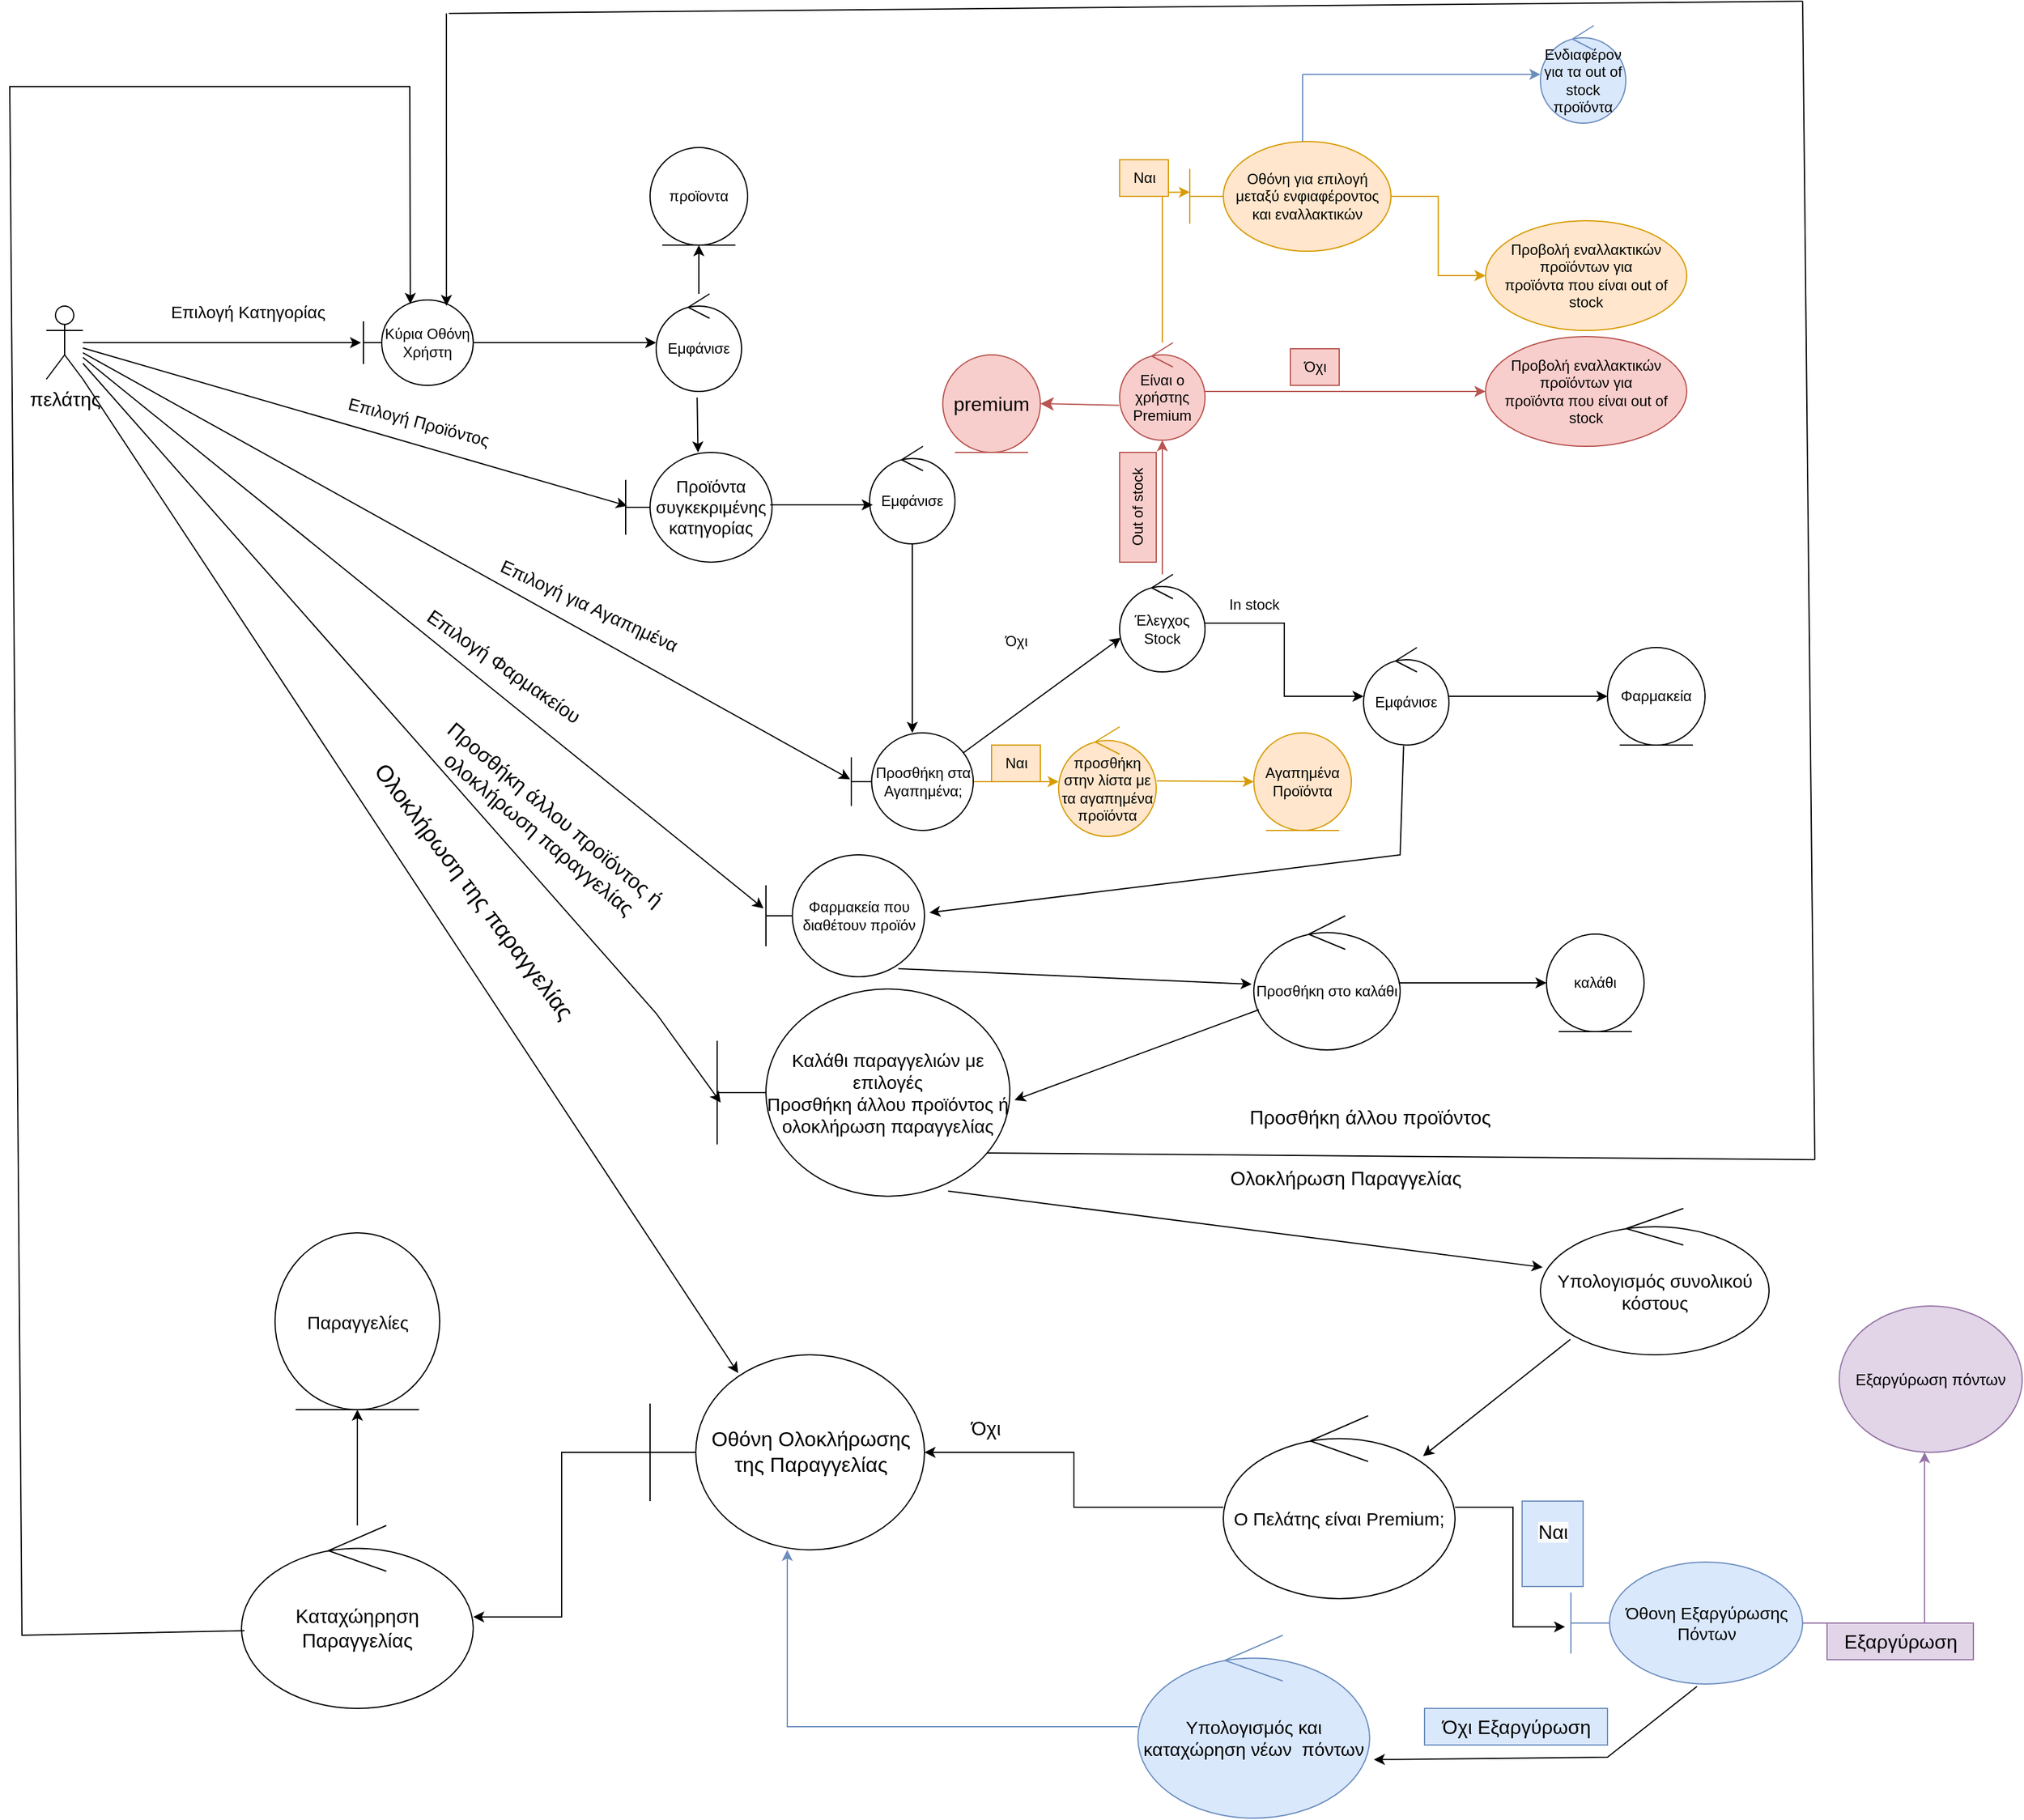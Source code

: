 <mxfile version="21.2.3" type="device">
  <diagram name="Page-1" id="8gLKjmXoiUkpDS6-KEee">
    <mxGraphModel dx="1050" dy="1691" grid="1" gridSize="10" guides="1" tooltips="1" connect="1" arrows="1" fold="1" page="1" pageScale="1" pageWidth="850" pageHeight="1100" math="0" shadow="0">
      <root>
        <mxCell id="0" />
        <mxCell id="1" parent="0" />
        <mxCell id="7J8SJTc09jxHJSIJmYuL-5" style="edgeStyle=orthogonalEdgeStyle;rounded=0;orthogonalLoop=1;jettySize=auto;html=1;entryX=-0.022;entryY=0.5;entryDx=0;entryDy=0;entryPerimeter=0;" parent="1" source="0mSsdc6eGmOm2Ww2mC35-1" target="0mSsdc6eGmOm2Ww2mC35-2" edge="1">
          <mxGeometry relative="1" as="geometry" />
        </mxCell>
        <mxCell id="0mSsdc6eGmOm2Ww2mC35-1" value="πελάτης" style="shape=umlActor;verticalLabelPosition=bottom;verticalAlign=top;html=1;fontSize=16;" parent="1" vertex="1">
          <mxGeometry x="50" y="-210" width="30" height="60" as="geometry" />
        </mxCell>
        <mxCell id="7J8SJTc09jxHJSIJmYuL-10" style="edgeStyle=orthogonalEdgeStyle;rounded=0;orthogonalLoop=1;jettySize=auto;html=1;" parent="1" source="0mSsdc6eGmOm2Ww2mC35-2" target="0mSsdc6eGmOm2Ww2mC35-5" edge="1">
          <mxGeometry relative="1" as="geometry" />
        </mxCell>
        <mxCell id="0mSsdc6eGmOm2Ww2mC35-2" value="Κύρια Οθόνη Χρήστη" style="shape=umlBoundary;whiteSpace=wrap;html=1;" parent="1" vertex="1">
          <mxGeometry x="310" y="-215" width="90" height="70" as="geometry" />
        </mxCell>
        <mxCell id="0mSsdc6eGmOm2Ww2mC35-4" value="Επιλογή Κατηγορίας" style="text;html=1;align=center;verticalAlign=middle;resizable=0;points=[];autosize=1;strokeColor=none;fillColor=none;fontSize=14;" parent="1" vertex="1">
          <mxGeometry x="140" y="-220" width="150" height="30" as="geometry" />
        </mxCell>
        <mxCell id="7J8SJTc09jxHJSIJmYuL-12" style="edgeStyle=orthogonalEdgeStyle;rounded=0;orthogonalLoop=1;jettySize=auto;html=1;entryX=0.5;entryY=1;entryDx=0;entryDy=0;" parent="1" source="0mSsdc6eGmOm2Ww2mC35-5" target="0mSsdc6eGmOm2Ww2mC35-24" edge="1">
          <mxGeometry relative="1" as="geometry" />
        </mxCell>
        <mxCell id="0mSsdc6eGmOm2Ww2mC35-5" value="Εμφάνισε" style="ellipse;shape=umlControl;whiteSpace=wrap;html=1;" parent="1" vertex="1">
          <mxGeometry x="550" y="-220" width="70" height="80" as="geometry" />
        </mxCell>
        <mxCell id="0mSsdc6eGmOm2Ww2mC35-9" value="Προϊόντα συγκεκριμένης&lt;br style=&quot;border-color: var(--border-color); font-size: 14px;&quot;&gt;&lt;span style=&quot;font-size: 14px;&quot;&gt;κατηγορίας&lt;/span&gt;" style="shape=umlBoundary;whiteSpace=wrap;html=1;fontSize=14;" parent="1" vertex="1">
          <mxGeometry x="525" y="-90" width="120" height="90" as="geometry" />
        </mxCell>
        <mxCell id="7J8SJTc09jxHJSIJmYuL-42" style="edgeStyle=orthogonalEdgeStyle;rounded=0;orthogonalLoop=1;jettySize=auto;html=1;" parent="1" source="0mSsdc6eGmOm2Ww2mC35-15" target="7J8SJTc09jxHJSIJmYuL-41" edge="1">
          <mxGeometry relative="1" as="geometry" />
        </mxCell>
        <mxCell id="7J8SJTc09jxHJSIJmYuL-48" style="edgeStyle=orthogonalEdgeStyle;rounded=0;orthogonalLoop=1;jettySize=auto;html=1;fillColor=#f8cecc;strokeColor=#b85450;" parent="1" source="0mSsdc6eGmOm2Ww2mC35-15" target="7J8SJTc09jxHJSIJmYuL-47" edge="1">
          <mxGeometry relative="1" as="geometry" />
        </mxCell>
        <mxCell id="0mSsdc6eGmOm2Ww2mC35-15" value="Έλεγχος Stock&lt;br&gt;" style="ellipse;shape=umlControl;whiteSpace=wrap;html=1;" parent="1" vertex="1">
          <mxGeometry x="930" y="10" width="70" height="80" as="geometry" />
        </mxCell>
        <mxCell id="0mSsdc6eGmOm2Ww2mC35-24" value="προϊοντα" style="ellipse;shape=umlEntity;whiteSpace=wrap;html=1;" parent="1" vertex="1">
          <mxGeometry x="545" y="-340" width="80" height="80" as="geometry" />
        </mxCell>
        <mxCell id="0mSsdc6eGmOm2Ww2mC35-28" value="Προσθήκη στο καλάθι" style="ellipse;shape=umlControl;whiteSpace=wrap;html=1;" parent="1" vertex="1">
          <mxGeometry x="1040" y="290" width="120" height="110" as="geometry" />
        </mxCell>
        <mxCell id="0mSsdc6eGmOm2Ww2mC35-61" value="Ναι" style="text;html=1;align=center;verticalAlign=middle;resizable=0;points=[];autosize=1;strokeColor=#d79b00;fillColor=#ffe6cc;" parent="1" vertex="1">
          <mxGeometry x="825" y="150" width="40" height="30" as="geometry" />
        </mxCell>
        <mxCell id="0mSsdc6eGmOm2Ww2mC35-95" value="Εξαργύρωση πόντων" style="ellipse;whiteSpace=wrap;html=1;fontSize=13;fillColor=#e1d5e7;strokeColor=#9673a6;" parent="1" vertex="1">
          <mxGeometry x="1520" y="610" width="150" height="120" as="geometry" />
        </mxCell>
        <mxCell id="7J8SJTc09jxHJSIJmYuL-30" style="edgeStyle=orthogonalEdgeStyle;rounded=0;orthogonalLoop=1;jettySize=auto;html=1;" parent="1" source="0mSsdc6eGmOm2Ww2mC35-108" target="7J8SJTc09jxHJSIJmYuL-24" edge="1">
          <mxGeometry relative="1" as="geometry" />
        </mxCell>
        <mxCell id="0mSsdc6eGmOm2Ww2mC35-108" value="Εμφάνισε" style="ellipse;shape=umlControl;whiteSpace=wrap;html=1;" parent="1" vertex="1">
          <mxGeometry x="725" y="-95" width="70" height="80" as="geometry" />
        </mxCell>
        <mxCell id="7J8SJTc09jxHJSIJmYuL-20" value="" style="endArrow=classic;html=1;rounded=0;entryX=0.01;entryY=0.487;entryDx=0;entryDy=0;entryPerimeter=0;" parent="1" source="0mSsdc6eGmOm2Ww2mC35-1" target="0mSsdc6eGmOm2Ww2mC35-9" edge="1">
          <mxGeometry width="50" height="50" relative="1" as="geometry">
            <mxPoint x="460" as="sourcePoint" />
            <mxPoint x="510" y="-50" as="targetPoint" />
          </mxGeometry>
        </mxCell>
        <mxCell id="7J8SJTc09jxHJSIJmYuL-21" value="Επιλογή&amp;nbsp;Προϊόντος&lt;br style=&quot;font-size: 14px;&quot;&gt;" style="text;html=1;align=center;verticalAlign=middle;resizable=0;points=[];autosize=1;strokeColor=none;fillColor=none;rotation=15;fontSize=14;" parent="1" vertex="1">
          <mxGeometry x="285" y="-130" width="140" height="30" as="geometry" />
        </mxCell>
        <mxCell id="7J8SJTc09jxHJSIJmYuL-33" style="edgeStyle=orthogonalEdgeStyle;rounded=0;orthogonalLoop=1;jettySize=auto;html=1;fillColor=#ffe6cc;strokeColor=#d79b00;" parent="1" source="7J8SJTc09jxHJSIJmYuL-24" target="n6lTm7n-ACGcEFzcFkht-1" edge="1">
          <mxGeometry relative="1" as="geometry">
            <mxPoint x="920" y="182.5" as="targetPoint" />
          </mxGeometry>
        </mxCell>
        <mxCell id="7J8SJTc09jxHJSIJmYuL-24" value="Προσθήκη στα Αγαπημένα;" style="shape=umlBoundary;whiteSpace=wrap;html=1;" parent="1" vertex="1">
          <mxGeometry x="710" y="140" width="100" height="80" as="geometry" />
        </mxCell>
        <mxCell id="7J8SJTc09jxHJSIJmYuL-31" value="" style="endArrow=classic;html=1;rounded=0;entryX=-0.01;entryY=0.475;entryDx=0;entryDy=0;entryPerimeter=0;" parent="1" source="0mSsdc6eGmOm2Ww2mC35-1" target="7J8SJTc09jxHJSIJmYuL-24" edge="1">
          <mxGeometry width="50" height="50" relative="1" as="geometry">
            <mxPoint x="500" y="200" as="sourcePoint" />
            <mxPoint x="550" y="150" as="targetPoint" />
          </mxGeometry>
        </mxCell>
        <mxCell id="7J8SJTc09jxHJSIJmYuL-32" value="Επιλογή για Αγαπημένα" style="text;html=1;align=center;verticalAlign=middle;resizable=0;points=[];autosize=1;strokeColor=none;fillColor=none;rotation=25;fontSize=15;" parent="1" vertex="1">
          <mxGeometry x="405" y="20" width="180" height="30" as="geometry" />
        </mxCell>
        <mxCell id="7J8SJTc09jxHJSIJmYuL-35" value="" style="endArrow=classic;html=1;rounded=0;entryX=0.014;entryY=0.65;entryDx=0;entryDy=0;entryPerimeter=0;exitX=0.92;exitY=0.203;exitDx=0;exitDy=0;exitPerimeter=0;" parent="1" source="7J8SJTc09jxHJSIJmYuL-24" target="0mSsdc6eGmOm2Ww2mC35-15" edge="1">
          <mxGeometry width="50" height="50" relative="1" as="geometry">
            <mxPoint x="805" y="100" as="sourcePoint" />
            <mxPoint x="855" y="50" as="targetPoint" />
          </mxGeometry>
        </mxCell>
        <mxCell id="7J8SJTc09jxHJSIJmYuL-39" value="Όχι&lt;br&gt;" style="text;html=1;align=center;verticalAlign=middle;resizable=0;points=[];autosize=1;strokeColor=none;fillColor=none;" parent="1" vertex="1">
          <mxGeometry x="825" y="50" width="40" height="30" as="geometry" />
        </mxCell>
        <mxCell id="7J8SJTc09jxHJSIJmYuL-45" style="edgeStyle=orthogonalEdgeStyle;rounded=0;orthogonalLoop=1;jettySize=auto;html=1;" parent="1" source="7J8SJTc09jxHJSIJmYuL-41" target="7J8SJTc09jxHJSIJmYuL-44" edge="1">
          <mxGeometry relative="1" as="geometry" />
        </mxCell>
        <mxCell id="7J8SJTc09jxHJSIJmYuL-41" value="Εμφάνισε" style="ellipse;shape=umlControl;whiteSpace=wrap;html=1;" parent="1" vertex="1">
          <mxGeometry x="1130" y="70" width="70" height="80" as="geometry" />
        </mxCell>
        <mxCell id="7J8SJTc09jxHJSIJmYuL-43" value="In stock&lt;br&gt;" style="text;html=1;align=center;verticalAlign=middle;resizable=0;points=[];autosize=1;strokeColor=none;fillColor=none;" parent="1" vertex="1">
          <mxGeometry x="1010" y="20" width="60" height="30" as="geometry" />
        </mxCell>
        <mxCell id="7J8SJTc09jxHJSIJmYuL-44" value="Φαρμακεία" style="ellipse;shape=umlEntity;whiteSpace=wrap;html=1;" parent="1" vertex="1">
          <mxGeometry x="1330" y="70" width="80" height="80" as="geometry" />
        </mxCell>
        <mxCell id="7J8SJTc09jxHJSIJmYuL-51" style="edgeStyle=orthogonalEdgeStyle;rounded=0;orthogonalLoop=1;jettySize=auto;html=1;entryX=0;entryY=0.463;entryDx=0;entryDy=0;entryPerimeter=0;fillColor=#ffe6cc;strokeColor=#d79b00;" parent="1" source="7J8SJTc09jxHJSIJmYuL-47" target="7J8SJTc09jxHJSIJmYuL-50" edge="1">
          <mxGeometry relative="1" as="geometry" />
        </mxCell>
        <mxCell id="7J8SJTc09jxHJSIJmYuL-60" style="edgeStyle=orthogonalEdgeStyle;rounded=0;orthogonalLoop=1;jettySize=auto;html=1;fillColor=#f8cecc;strokeColor=#b85450;" parent="1" source="7J8SJTc09jxHJSIJmYuL-47" target="7J8SJTc09jxHJSIJmYuL-59" edge="1">
          <mxGeometry relative="1" as="geometry" />
        </mxCell>
        <mxCell id="7J8SJTc09jxHJSIJmYuL-47" value="Είναι ο χρήστης Premium" style="ellipse;shape=umlControl;whiteSpace=wrap;html=1;fillColor=#f8cecc;strokeColor=#b85450;" parent="1" vertex="1">
          <mxGeometry x="930" y="-180" width="70" height="80" as="geometry" />
        </mxCell>
        <mxCell id="7J8SJTc09jxHJSIJmYuL-49" value="Out of stock" style="text;html=1;align=center;verticalAlign=middle;resizable=0;points=[];autosize=1;strokeColor=#b85450;fillColor=#f8cecc;rotation=-90;" parent="1" vertex="1">
          <mxGeometry x="900" y="-60" width="90" height="30" as="geometry" />
        </mxCell>
        <mxCell id="7J8SJTc09jxHJSIJmYuL-54" style="edgeStyle=orthogonalEdgeStyle;rounded=0;orthogonalLoop=1;jettySize=auto;html=1;entryX=0;entryY=0.5;entryDx=0;entryDy=0;fillColor=#ffe6cc;strokeColor=#d79b00;" parent="1" source="7J8SJTc09jxHJSIJmYuL-50" target="7J8SJTc09jxHJSIJmYuL-53" edge="1">
          <mxGeometry relative="1" as="geometry" />
        </mxCell>
        <mxCell id="7J8SJTc09jxHJSIJmYuL-50" value="Οθόνη για επιλογή μεταξύ ενφιαφέροντος και εναλλακτικών" style="shape=umlBoundary;whiteSpace=wrap;html=1;fillColor=#ffe6cc;strokeColor=#d79b00;" parent="1" vertex="1">
          <mxGeometry x="987.5" y="-345" width="165" height="90" as="geometry" />
        </mxCell>
        <mxCell id="7J8SJTc09jxHJSIJmYuL-52" value="Ναι" style="text;html=1;align=center;verticalAlign=middle;resizable=0;points=[];autosize=1;strokeColor=#d79b00;fillColor=#ffe6cc;" parent="1" vertex="1">
          <mxGeometry x="930" y="-330" width="40" height="30" as="geometry" />
        </mxCell>
        <mxCell id="7J8SJTc09jxHJSIJmYuL-53" value="Προβολή εναλλακτικών προϊόντων για&lt;br style=&quot;border-color: var(--border-color);&quot;&gt;προϊόντα που είναι out of stock" style="ellipse;whiteSpace=wrap;html=1;fillColor=#ffe6cc;strokeColor=#d79b00;" parent="1" vertex="1">
          <mxGeometry x="1230" y="-280" width="165" height="90" as="geometry" />
        </mxCell>
        <mxCell id="7J8SJTc09jxHJSIJmYuL-57" value="" style="endArrow=none;html=1;rounded=0;fillColor=#dae8fc;strokeColor=#6c8ebf;" parent="1" edge="1">
          <mxGeometry width="50" height="50" relative="1" as="geometry">
            <mxPoint x="1080" y="-345" as="sourcePoint" />
            <mxPoint x="1080" y="-400" as="targetPoint" />
          </mxGeometry>
        </mxCell>
        <mxCell id="7J8SJTc09jxHJSIJmYuL-58" value="" style="endArrow=classic;html=1;rounded=0;fillColor=#dae8fc;strokeColor=#6c8ebf;" parent="1" target="T75gUlF7wJZv2YJE5uCx-1" edge="1">
          <mxGeometry width="50" height="50" relative="1" as="geometry">
            <mxPoint x="1080" y="-400" as="sourcePoint" />
            <mxPoint x="1260" y="-400" as="targetPoint" />
          </mxGeometry>
        </mxCell>
        <mxCell id="7J8SJTc09jxHJSIJmYuL-59" value="Προβολή εναλλακτικών προϊόντων για&lt;br style=&quot;border-color: var(--border-color);&quot;&gt;προϊόντα που είναι out of stock" style="ellipse;whiteSpace=wrap;html=1;fillColor=#f8cecc;strokeColor=#b85450;" parent="1" vertex="1">
          <mxGeometry x="1230" y="-185" width="165" height="90" as="geometry" />
        </mxCell>
        <mxCell id="7J8SJTc09jxHJSIJmYuL-61" value="Όχι&lt;br&gt;" style="text;html=1;align=center;verticalAlign=middle;resizable=0;points=[];autosize=1;strokeColor=#b85450;fillColor=#f8cecc;" parent="1" vertex="1">
          <mxGeometry x="1070" y="-175" width="40" height="30" as="geometry" />
        </mxCell>
        <mxCell id="7J8SJTc09jxHJSIJmYuL-63" value="Φαρμακεία που διαθέτουν&amp;nbsp;προϊόν" style="shape=umlBoundary;whiteSpace=wrap;html=1;" parent="1" vertex="1">
          <mxGeometry x="640" y="240" width="130" height="100" as="geometry" />
        </mxCell>
        <mxCell id="7J8SJTc09jxHJSIJmYuL-64" value="" style="endArrow=classic;html=1;rounded=0;entryX=-0.015;entryY=0.44;entryDx=0;entryDy=0;entryPerimeter=0;" parent="1" source="0mSsdc6eGmOm2Ww2mC35-1" target="7J8SJTc09jxHJSIJmYuL-63" edge="1">
          <mxGeometry width="50" height="50" relative="1" as="geometry">
            <mxPoint x="670" y="90" as="sourcePoint" />
            <mxPoint x="720" y="40" as="targetPoint" />
          </mxGeometry>
        </mxCell>
        <mxCell id="7J8SJTc09jxHJSIJmYuL-65" value="Επιλογή Φαρμακείου" style="text;html=1;align=center;verticalAlign=middle;resizable=0;points=[];autosize=1;strokeColor=none;fillColor=none;rotation=35;fontSize=16;" parent="1" vertex="1">
          <mxGeometry x="340" y="70" width="170" height="30" as="geometry" />
        </mxCell>
        <mxCell id="7J8SJTc09jxHJSIJmYuL-69" value="" style="endArrow=classic;html=1;rounded=0;entryX=-0.014;entryY=0.51;entryDx=0;entryDy=0;entryPerimeter=0;exitX=0.835;exitY=0.934;exitDx=0;exitDy=0;exitPerimeter=0;" parent="1" source="7J8SJTc09jxHJSIJmYuL-63" target="0mSsdc6eGmOm2Ww2mC35-28" edge="1">
          <mxGeometry width="50" height="50" relative="1" as="geometry">
            <mxPoint x="670" y="510" as="sourcePoint" />
            <mxPoint x="720" y="460" as="targetPoint" />
          </mxGeometry>
        </mxCell>
        <mxCell id="7J8SJTc09jxHJSIJmYuL-70" value="&lt;font style=&quot;font-size: 15px;&quot;&gt;Καλάθι παραγγελιών με επιλογές&lt;br style=&quot;border-color: var(--border-color); font-size: 15px;&quot;&gt;&lt;span style=&quot;font-size: 15px;&quot;&gt;Προσθήκη άλλου προϊόντος ή&lt;/span&gt;&lt;br style=&quot;border-color: var(--border-color); font-size: 15px;&quot;&gt;&lt;span style=&quot;font-size: 15px;&quot;&gt;ολοκλήρωση παραγγελίας&lt;/span&gt;&lt;/font&gt;" style="shape=umlBoundary;whiteSpace=wrap;html=1;fontSize=15;" parent="1" vertex="1">
          <mxGeometry x="600" y="350" width="240" height="170" as="geometry" />
        </mxCell>
        <mxCell id="7J8SJTc09jxHJSIJmYuL-71" value="" style="endArrow=classic;html=1;rounded=0;entryX=0.012;entryY=0.548;entryDx=0;entryDy=0;entryPerimeter=0;" parent="1" source="0mSsdc6eGmOm2Ww2mC35-1" target="7J8SJTc09jxHJSIJmYuL-70" edge="1">
          <mxGeometry width="50" height="50" relative="1" as="geometry">
            <mxPoint x="670" y="80" as="sourcePoint" />
            <mxPoint x="720" y="30" as="targetPoint" />
            <Array as="points">
              <mxPoint x="550" y="370" />
            </Array>
          </mxGeometry>
        </mxCell>
        <mxCell id="7J8SJTc09jxHJSIJmYuL-72" value="Προσθήκη άλλου προϊόντος ή&lt;br style=&quot;border-color: var(--border-color); font-size: 17px;&quot;&gt;&lt;span style=&quot;font-size: 17px;&quot;&gt;ολοκλήρωση παραγγελίας&lt;/span&gt;" style="text;html=1;align=center;verticalAlign=middle;resizable=0;points=[];autosize=1;strokeColor=none;fillColor=none;rotation=40;fontSize=17;" parent="1" vertex="1">
          <mxGeometry x="335" y="190" width="250" height="50" as="geometry" />
        </mxCell>
        <mxCell id="7J8SJTc09jxHJSIJmYuL-73" value="" style="endArrow=classic;html=1;rounded=0;entryX=1.016;entryY=0.536;entryDx=0;entryDy=0;entryPerimeter=0;exitX=0.035;exitY=0.7;exitDx=0;exitDy=0;exitPerimeter=0;" parent="1" source="0mSsdc6eGmOm2Ww2mC35-28" target="7J8SJTc09jxHJSIJmYuL-70" edge="1">
          <mxGeometry width="50" height="50" relative="1" as="geometry">
            <mxPoint x="670" y="70" as="sourcePoint" />
            <mxPoint x="720" y="20" as="targetPoint" />
          </mxGeometry>
        </mxCell>
        <mxCell id="7J8SJTc09jxHJSIJmYuL-74" value="" style="endArrow=none;html=1;rounded=0;exitX=0.922;exitY=0.791;exitDx=0;exitDy=0;exitPerimeter=0;" parent="1" source="7J8SJTc09jxHJSIJmYuL-70" edge="1">
          <mxGeometry width="50" height="50" relative="1" as="geometry">
            <mxPoint x="915" y="465" as="sourcePoint" />
            <mxPoint x="1500" y="490" as="targetPoint" />
          </mxGeometry>
        </mxCell>
        <mxCell id="7J8SJTc09jxHJSIJmYuL-75" value="" style="endArrow=none;html=1;rounded=0;" parent="1" edge="1">
          <mxGeometry width="50" height="50" relative="1" as="geometry">
            <mxPoint x="1500" y="490" as="sourcePoint" />
            <mxPoint x="1490" y="-460" as="targetPoint" />
          </mxGeometry>
        </mxCell>
        <mxCell id="7J8SJTc09jxHJSIJmYuL-76" value="" style="endArrow=none;html=1;rounded=0;" parent="1" edge="1">
          <mxGeometry width="50" height="50" relative="1" as="geometry">
            <mxPoint x="380" y="-450" as="sourcePoint" />
            <mxPoint x="1490" y="-460" as="targetPoint" />
          </mxGeometry>
        </mxCell>
        <mxCell id="7J8SJTc09jxHJSIJmYuL-77" value="" style="endArrow=classic;html=1;rounded=0;entryX=0.756;entryY=0.069;entryDx=0;entryDy=0;entryPerimeter=0;" parent="1" target="0mSsdc6eGmOm2Ww2mC35-2" edge="1">
          <mxGeometry width="50" height="50" relative="1" as="geometry">
            <mxPoint x="378" y="-450" as="sourcePoint" />
            <mxPoint x="720" y="20" as="targetPoint" />
          </mxGeometry>
        </mxCell>
        <mxCell id="7J8SJTc09jxHJSIJmYuL-78" value="Προσθήκη άλλου προϊόντος" style="text;html=1;align=center;verticalAlign=middle;resizable=0;points=[];autosize=1;strokeColor=none;fillColor=none;rotation=0;fontSize=16;" parent="1" vertex="1">
          <mxGeometry x="1025" y="440" width="220" height="30" as="geometry" />
        </mxCell>
        <mxCell id="7J8SJTc09jxHJSIJmYuL-107" style="edgeStyle=orthogonalEdgeStyle;rounded=0;orthogonalLoop=1;jettySize=auto;html=1;" parent="1" source="7J8SJTc09jxHJSIJmYuL-79" target="7J8SJTc09jxHJSIJmYuL-106" edge="1">
          <mxGeometry relative="1" as="geometry" />
        </mxCell>
        <mxCell id="7J8SJTc09jxHJSIJmYuL-79" value="&lt;span style=&quot;font-size: 17px;&quot;&gt;Οθόνη Ολοκλήρωσης της Παραγγελίας&lt;/span&gt;" style="shape=umlBoundary;whiteSpace=wrap;html=1;fontSize=17;" parent="1" vertex="1">
          <mxGeometry x="545" y="650" width="225" height="160" as="geometry" />
        </mxCell>
        <mxCell id="7J8SJTc09jxHJSIJmYuL-81" value="&lt;font style=&quot;font-size: 15px;&quot;&gt;Υπολογισμός συνολικού κόστους&lt;/font&gt;" style="ellipse;shape=umlControl;whiteSpace=wrap;html=1;" parent="1" vertex="1">
          <mxGeometry x="1275" y="530" width="187.5" height="120" as="geometry" />
        </mxCell>
        <mxCell id="7J8SJTc09jxHJSIJmYuL-83" value="" style="endArrow=classic;html=1;rounded=0;exitX=0.789;exitY=0.975;exitDx=0;exitDy=0;exitPerimeter=0;" parent="1" source="7J8SJTc09jxHJSIJmYuL-70" target="7J8SJTc09jxHJSIJmYuL-81" edge="1">
          <mxGeometry width="50" height="50" relative="1" as="geometry">
            <mxPoint x="620" y="170" as="sourcePoint" />
            <mxPoint x="670" y="120" as="targetPoint" />
          </mxGeometry>
        </mxCell>
        <mxCell id="7J8SJTc09jxHJSIJmYuL-84" value="&lt;font style=&quot;font-size: 16px;&quot;&gt;Ολοκλήρωση Παραγγελίας&lt;/font&gt;" style="text;html=1;align=center;verticalAlign=middle;resizable=0;points=[];autosize=1;strokeColor=none;fillColor=none;rotation=0;" parent="1" vertex="1">
          <mxGeometry x="1010" y="490" width="210" height="30" as="geometry" />
        </mxCell>
        <mxCell id="7J8SJTc09jxHJSIJmYuL-95" style="edgeStyle=orthogonalEdgeStyle;rounded=0;orthogonalLoop=1;jettySize=auto;html=1;entryX=-0.025;entryY=0.531;entryDx=0;entryDy=0;entryPerimeter=0;" parent="1" source="7J8SJTc09jxHJSIJmYuL-85" target="7J8SJTc09jxHJSIJmYuL-94" edge="1">
          <mxGeometry relative="1" as="geometry" />
        </mxCell>
        <mxCell id="7J8SJTc09jxHJSIJmYuL-99" style="edgeStyle=orthogonalEdgeStyle;rounded=0;orthogonalLoop=1;jettySize=auto;html=1;" parent="1" source="7J8SJTc09jxHJSIJmYuL-85" target="7J8SJTc09jxHJSIJmYuL-79" edge="1">
          <mxGeometry relative="1" as="geometry" />
        </mxCell>
        <mxCell id="7J8SJTc09jxHJSIJmYuL-85" value="O Πελάτης είναι Premium;" style="ellipse;shape=umlControl;whiteSpace=wrap;html=1;fontSize=15;" parent="1" vertex="1">
          <mxGeometry x="1015" y="700" width="190" height="150" as="geometry" />
        </mxCell>
        <mxCell id="7J8SJTc09jxHJSIJmYuL-86" value="" style="endArrow=classic;html=1;rounded=0;entryX=0.862;entryY=0.221;entryDx=0;entryDy=0;entryPerimeter=0;exitX=0.131;exitY=0.895;exitDx=0;exitDy=0;exitPerimeter=0;" parent="1" source="7J8SJTc09jxHJSIJmYuL-81" target="7J8SJTc09jxHJSIJmYuL-85" edge="1">
          <mxGeometry width="50" height="50" relative="1" as="geometry">
            <mxPoint x="620" y="280" as="sourcePoint" />
            <mxPoint x="670" y="230" as="targetPoint" />
          </mxGeometry>
        </mxCell>
        <mxCell id="7J8SJTc09jxHJSIJmYuL-91" value="" style="endArrow=classic;html=1;rounded=0;exitX=1;exitY=1;exitDx=0;exitDy=0;exitPerimeter=0;entryX=0.321;entryY=0.094;entryDx=0;entryDy=0;entryPerimeter=0;" parent="1" source="0mSsdc6eGmOm2Ww2mC35-1" target="7J8SJTc09jxHJSIJmYuL-79" edge="1">
          <mxGeometry width="50" height="50" relative="1" as="geometry">
            <mxPoint x="620" y="280" as="sourcePoint" />
            <mxPoint x="670" y="230" as="targetPoint" />
          </mxGeometry>
        </mxCell>
        <mxCell id="7J8SJTc09jxHJSIJmYuL-93" value="Ολοκλήρωση της παραγγελίας" style="text;html=1;align=center;verticalAlign=middle;resizable=0;points=[];autosize=1;strokeColor=none;fillColor=none;rotation=53;fontSize=19;" parent="1" vertex="1">
          <mxGeometry x="260" y="250.0" width="280" height="40" as="geometry" />
        </mxCell>
        <mxCell id="7J8SJTc09jxHJSIJmYuL-97" style="edgeStyle=orthogonalEdgeStyle;rounded=0;orthogonalLoop=1;jettySize=auto;html=1;fillColor=#e1d5e7;strokeColor=#9673a6;" parent="1" source="7J8SJTc09jxHJSIJmYuL-94" target="0mSsdc6eGmOm2Ww2mC35-95" edge="1">
          <mxGeometry relative="1" as="geometry">
            <Array as="points">
              <mxPoint x="1590" y="870" />
            </Array>
          </mxGeometry>
        </mxCell>
        <mxCell id="7J8SJTc09jxHJSIJmYuL-94" value="&lt;span style=&quot;font-size: 14px;&quot;&gt;Όθονη Εξαργύρωσης Πόντων&lt;/span&gt;" style="shape=umlBoundary;whiteSpace=wrap;html=1;fillColor=#dae8fc;strokeColor=#6c8ebf;" parent="1" vertex="1">
          <mxGeometry x="1300" y="820" width="190" height="100" as="geometry" />
        </mxCell>
        <mxCell id="7J8SJTc09jxHJSIJmYuL-96" value="&#xa;&lt;span style=&quot;color: rgb(0, 0, 0); font-family: Helvetica; font-size: 16px; font-style: normal; font-variant-ligatures: normal; font-variant-caps: normal; font-weight: 400; letter-spacing: normal; orphans: 2; text-align: center; text-indent: 0px; text-transform: none; widows: 2; word-spacing: 0px; -webkit-text-stroke-width: 0px; background-color: rgb(251, 251, 251); text-decoration-thickness: initial; text-decoration-style: initial; text-decoration-color: initial; float: none; display: inline !important;&quot;&gt;Ναι&lt;/span&gt;&#xa;&#xa;" style="text;html=1;align=center;verticalAlign=middle;resizable=0;points=[];autosize=1;strokeColor=#6c8ebf;fillColor=#dae8fc;fontSize=16;" parent="1" vertex="1">
          <mxGeometry x="1260" y="770" width="50" height="70" as="geometry" />
        </mxCell>
        <mxCell id="7J8SJTc09jxHJSIJmYuL-98" value="&lt;font style=&quot;font-size: 16px;&quot;&gt;Εξαργύρωση&lt;/font&gt;" style="text;html=1;align=center;verticalAlign=middle;resizable=0;points=[];autosize=1;strokeColor=#9673a6;fillColor=#e1d5e7;rotation=0;" parent="1" vertex="1">
          <mxGeometry x="1510" y="870" width="120" height="30" as="geometry" />
        </mxCell>
        <mxCell id="7J8SJTc09jxHJSIJmYuL-100" value="Όχι" style="text;html=1;align=center;verticalAlign=middle;resizable=0;points=[];autosize=1;strokeColor=none;fillColor=none;fontSize=16;" parent="1" vertex="1">
          <mxGeometry x="795" y="695" width="50" height="30" as="geometry" />
        </mxCell>
        <mxCell id="7J8SJTc09jxHJSIJmYuL-105" style="edgeStyle=orthogonalEdgeStyle;rounded=0;orthogonalLoop=1;jettySize=auto;html=1;fillColor=#dae8fc;strokeColor=#6c8ebf;" parent="1" source="7J8SJTc09jxHJSIJmYuL-101" target="7J8SJTc09jxHJSIJmYuL-79" edge="1">
          <mxGeometry relative="1" as="geometry" />
        </mxCell>
        <mxCell id="7J8SJTc09jxHJSIJmYuL-101" value="Υπολογισμός και καταχώρηση νέων&amp;nbsp; πόντων" style="ellipse;shape=umlControl;whiteSpace=wrap;html=1;fontSize=15;fillColor=#dae8fc;strokeColor=#6c8ebf;" parent="1" vertex="1">
          <mxGeometry x="945" y="880" width="190" height="150" as="geometry" />
        </mxCell>
        <mxCell id="7J8SJTc09jxHJSIJmYuL-103" value="" style="endArrow=classic;html=1;rounded=0;entryX=1.018;entryY=0.68;entryDx=0;entryDy=0;entryPerimeter=0;exitX=0.544;exitY=1.02;exitDx=0;exitDy=0;exitPerimeter=0;" parent="1" source="7J8SJTc09jxHJSIJmYuL-94" target="7J8SJTc09jxHJSIJmYuL-101" edge="1">
          <mxGeometry width="50" height="50" relative="1" as="geometry">
            <mxPoint x="520" y="970" as="sourcePoint" />
            <mxPoint x="570" y="920" as="targetPoint" />
            <Array as="points">
              <mxPoint x="1330" y="980" />
            </Array>
          </mxGeometry>
        </mxCell>
        <mxCell id="7J8SJTc09jxHJSIJmYuL-104" value="&lt;font style=&quot;font-size: 16px;&quot;&gt;Όχι Εξαργύρωση&lt;/font&gt;" style="text;html=1;align=center;verticalAlign=middle;resizable=0;points=[];autosize=1;strokeColor=#6c8ebf;fillColor=#dae8fc;rotation=0;" parent="1" vertex="1">
          <mxGeometry x="1180" y="940" width="150" height="30" as="geometry" />
        </mxCell>
        <mxCell id="7J8SJTc09jxHJSIJmYuL-109" style="edgeStyle=orthogonalEdgeStyle;rounded=0;orthogonalLoop=1;jettySize=auto;html=1;" parent="1" source="7J8SJTc09jxHJSIJmYuL-106" target="7J8SJTc09jxHJSIJmYuL-108" edge="1">
          <mxGeometry relative="1" as="geometry" />
        </mxCell>
        <mxCell id="7J8SJTc09jxHJSIJmYuL-106" value="Καταχώηρηση Παραγγελίας" style="ellipse;shape=umlControl;whiteSpace=wrap;html=1;fontSize=16;" parent="1" vertex="1">
          <mxGeometry x="210" y="790" width="190" height="150" as="geometry" />
        </mxCell>
        <mxCell id="7J8SJTc09jxHJSIJmYuL-108" value="&lt;font style=&quot;font-size: 15px;&quot;&gt;Παραγγελίες&lt;/font&gt;" style="ellipse;shape=umlEntity;whiteSpace=wrap;html=1;" parent="1" vertex="1">
          <mxGeometry x="237.5" y="550" width="135" height="145" as="geometry" />
        </mxCell>
        <mxCell id="v3bIDm9uozYSWbY9ADvY-3" value="" style="endArrow=classic;html=1;rounded=0;exitX=0.48;exitY=1.063;exitDx=0;exitDy=0;exitPerimeter=0;" parent="1" source="0mSsdc6eGmOm2Ww2mC35-5" target="0mSsdc6eGmOm2Ww2mC35-9" edge="1">
          <mxGeometry width="50" height="50" relative="1" as="geometry">
            <mxPoint x="510" y="-40" as="sourcePoint" />
            <mxPoint x="560" y="-90" as="targetPoint" />
          </mxGeometry>
        </mxCell>
        <mxCell id="v3bIDm9uozYSWbY9ADvY-4" value="" style="endArrow=classic;html=1;rounded=0;entryX=0.037;entryY=0.6;entryDx=0;entryDy=0;entryPerimeter=0;exitX=0.988;exitY=0.478;exitDx=0;exitDy=0;exitPerimeter=0;" parent="1" source="0mSsdc6eGmOm2Ww2mC35-9" target="0mSsdc6eGmOm2Ww2mC35-108" edge="1">
          <mxGeometry width="50" height="50" relative="1" as="geometry">
            <mxPoint x="510" y="-40" as="sourcePoint" />
            <mxPoint x="560" y="-90" as="targetPoint" />
          </mxGeometry>
        </mxCell>
        <mxCell id="v3bIDm9uozYSWbY9ADvY-5" value="Αγαπημένα Προϊόντα" style="ellipse;shape=umlEntity;whiteSpace=wrap;html=1;fillColor=#ffe6cc;strokeColor=#d79b00;" parent="1" vertex="1">
          <mxGeometry x="1040" y="140" width="80" height="80" as="geometry" />
        </mxCell>
        <mxCell id="v3bIDm9uozYSWbY9ADvY-7" value="" style="endArrow=classic;html=1;rounded=0;exitX=0.469;exitY=1.008;exitDx=0;exitDy=0;exitPerimeter=0;entryX=1.031;entryY=0.474;entryDx=0;entryDy=0;entryPerimeter=0;" parent="1" source="7J8SJTc09jxHJSIJmYuL-41" target="7J8SJTc09jxHJSIJmYuL-63" edge="1">
          <mxGeometry width="50" height="50" relative="1" as="geometry">
            <mxPoint x="820" y="160" as="sourcePoint" />
            <mxPoint x="870" y="110" as="targetPoint" />
            <Array as="points">
              <mxPoint x="1160" y="240" />
            </Array>
          </mxGeometry>
        </mxCell>
        <mxCell id="v3bIDm9uozYSWbY9ADvY-8" value="" style="endArrow=classic;html=1;rounded=0;exitX=0.013;exitY=0.575;exitDx=0;exitDy=0;exitPerimeter=0;entryX=0.427;entryY=0.046;entryDx=0;entryDy=0;entryPerimeter=0;" parent="1" source="7J8SJTc09jxHJSIJmYuL-106" target="0mSsdc6eGmOm2Ww2mC35-2" edge="1">
          <mxGeometry width="50" height="50" relative="1" as="geometry">
            <mxPoint x="420" y="860" as="sourcePoint" />
            <mxPoint x="470" y="810" as="targetPoint" />
            <Array as="points">
              <mxPoint x="30" y="880" />
              <mxPoint x="20" y="-390" />
              <mxPoint x="348" y="-390" />
            </Array>
          </mxGeometry>
        </mxCell>
        <mxCell id="n6lTm7n-ACGcEFzcFkht-1" value="προσθήκη στην λίστα με τα αγαπημένα προϊόντα" style="ellipse;shape=umlControl;whiteSpace=wrap;html=1;fillColor=#ffe6cc;strokeColor=#d79b00;" parent="1" vertex="1">
          <mxGeometry x="880" y="135" width="80" height="90" as="geometry" />
        </mxCell>
        <mxCell id="n6lTm7n-ACGcEFzcFkht-2" value="" style="endArrow=classic;html=1;rounded=0;entryX=0;entryY=0.5;entryDx=0;entryDy=0;exitX=1.005;exitY=0.493;exitDx=0;exitDy=0;exitPerimeter=0;fillColor=#ffe6cc;strokeColor=#d79b00;" parent="1" source="n6lTm7n-ACGcEFzcFkht-1" target="v3bIDm9uozYSWbY9ADvY-5" edge="1">
          <mxGeometry width="50" height="50" relative="1" as="geometry">
            <mxPoint x="900" y="220" as="sourcePoint" />
            <mxPoint x="950" y="170" as="targetPoint" />
          </mxGeometry>
        </mxCell>
        <mxCell id="n6lTm7n-ACGcEFzcFkht-3" value="καλάθι" style="ellipse;shape=umlEntity;whiteSpace=wrap;html=1;" parent="1" vertex="1">
          <mxGeometry x="1280" y="305" width="80" height="80" as="geometry" />
        </mxCell>
        <mxCell id="n6lTm7n-ACGcEFzcFkht-4" value="" style="endArrow=classic;html=1;rounded=0;entryX=0;entryY=0.5;entryDx=0;entryDy=0;exitX=0.99;exitY=0.5;exitDx=0;exitDy=0;exitPerimeter=0;" parent="1" source="0mSsdc6eGmOm2Ww2mC35-28" target="n6lTm7n-ACGcEFzcFkht-3" edge="1">
          <mxGeometry width="50" height="50" relative="1" as="geometry">
            <mxPoint x="1040" y="420" as="sourcePoint" />
            <mxPoint x="1090" y="370" as="targetPoint" />
          </mxGeometry>
        </mxCell>
        <mxCell id="T75gUlF7wJZv2YJE5uCx-1" value="Ενδιαφέρον για τα out of stock προϊόντα" style="ellipse;shape=umlControl;whiteSpace=wrap;html=1;fillColor=#dae8fc;strokeColor=#6c8ebf;" parent="1" vertex="1">
          <mxGeometry x="1275" y="-440" width="70" height="80" as="geometry" />
        </mxCell>
        <mxCell id="SaXN_q6reavR_fE6upNC-1" value="premium" style="ellipse;shape=umlEntity;whiteSpace=wrap;html=1;fontSize=16;fillColor=#f8cecc;strokeColor=#b85450;" vertex="1" parent="1">
          <mxGeometry x="785" y="-170" width="80" height="80" as="geometry" />
        </mxCell>
        <mxCell id="SaXN_q6reavR_fE6upNC-2" value="" style="endArrow=classic;html=1;rounded=0;fontSize=12;startSize=8;endSize=8;curved=1;entryX=1;entryY=0.5;entryDx=0;entryDy=0;exitX=-0.006;exitY=0.642;exitDx=0;exitDy=0;exitPerimeter=0;fillColor=#f8cecc;strokeColor=#b85450;" edge="1" parent="1" source="7J8SJTc09jxHJSIJmYuL-47" target="SaXN_q6reavR_fE6upNC-1">
          <mxGeometry width="50" height="50" relative="1" as="geometry">
            <mxPoint x="820" y="-30" as="sourcePoint" />
            <mxPoint x="870" y="-80" as="targetPoint" />
          </mxGeometry>
        </mxCell>
      </root>
    </mxGraphModel>
  </diagram>
</mxfile>

